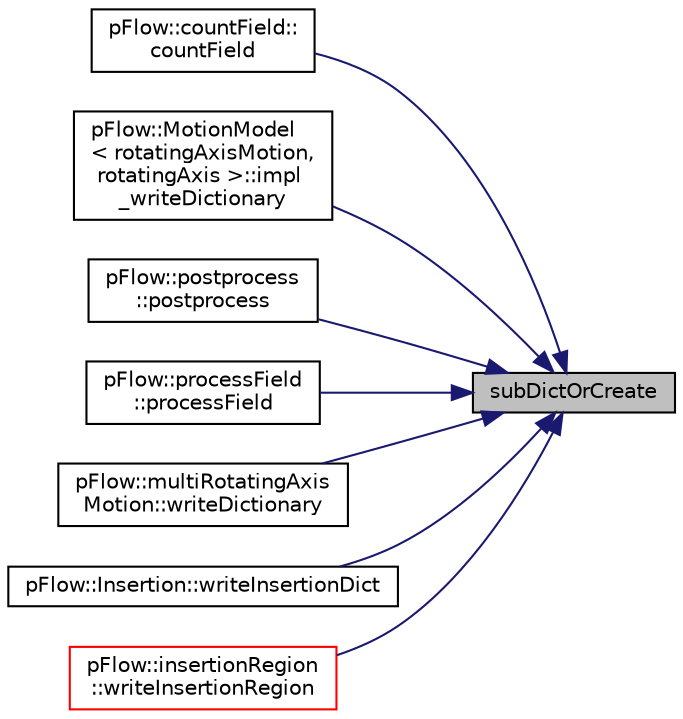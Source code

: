 digraph "subDictOrCreate"
{
 // LATEX_PDF_SIZE
  edge [fontname="Helvetica",fontsize="10",labelfontname="Helvetica",labelfontsize="10"];
  node [fontname="Helvetica",fontsize="10",shape=record];
  rankdir="RL";
  Node1 [label="subDictOrCreate",height=0.2,width=0.4,color="black", fillcolor="grey75", style="filled", fontcolor="black",tooltip="search for a sub-dict with keyword create a new sub-dict if not found and return a ref to it fatalExi..."];
  Node1 -> Node2 [dir="back",color="midnightblue",fontsize="10",style="solid",fontname="Helvetica"];
  Node2 [label="pFlow::countField::\lcountField",height=0.2,width=0.4,color="black", fillcolor="white", style="filled",URL="$classpFlow_1_1countField.html#a76980c32e06a459f1f7707c9292e995d",tooltip=" "];
  Node1 -> Node3 [dir="back",color="midnightblue",fontsize="10",style="solid",fontname="Helvetica"];
  Node3 [label="pFlow::MotionModel\l\< rotatingAxisMotion,\l rotatingAxis \>::impl\l_writeDictionary",height=0.2,width=0.4,color="black", fillcolor="white", style="filled",URL="$classpFlow_1_1MotionModel.html#a9815d1de95f713d43fbd194c612142ff",tooltip="Write to dictionary."];
  Node1 -> Node4 [dir="back",color="midnightblue",fontsize="10",style="solid",fontname="Helvetica"];
  Node4 [label="pFlow::postprocess\l::postprocess",height=0.2,width=0.4,color="black", fillcolor="white", style="filled",URL="$classpFlow_1_1postprocess.html#aadd04f396e514243ce8cc738c672cc00",tooltip=" "];
  Node1 -> Node5 [dir="back",color="midnightblue",fontsize="10",style="solid",fontname="Helvetica"];
  Node5 [label="pFlow::processField\l::processField",height=0.2,width=0.4,color="black", fillcolor="white", style="filled",URL="$classpFlow_1_1processField.html#a0a86c835a789080210d1b477e5d77113",tooltip=" "];
  Node1 -> Node6 [dir="back",color="midnightblue",fontsize="10",style="solid",fontname="Helvetica"];
  Node6 [label="pFlow::multiRotatingAxis\lMotion::writeDictionary",height=0.2,width=0.4,color="black", fillcolor="white", style="filled",URL="$classpFlow_1_1multiRotatingAxisMotion.html#ad55987c0647186d3e7acad9cc4166034",tooltip="Write to a dictionary."];
  Node1 -> Node7 [dir="back",color="midnightblue",fontsize="10",style="solid",fontname="Helvetica"];
  Node7 [label="pFlow::Insertion::writeInsertionDict",height=0.2,width=0.4,color="black", fillcolor="white", style="filled",URL="$classpFlow_1_1Insertion.html#a6a6025278f5abb03540cd63b4b32f574",tooltip="Write to dictionary."];
  Node1 -> Node8 [dir="back",color="midnightblue",fontsize="10",style="solid",fontname="Helvetica"];
  Node8 [label="pFlow::insertionRegion\l::writeInsertionRegion",height=0.2,width=0.4,color="red", fillcolor="white", style="filled",URL="$classpFlow_1_1insertionRegion.html#aa364cd422ed5085c750de4a19a321f7f",tooltip="write to dictionary"];
}
